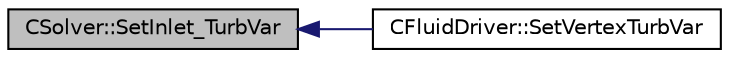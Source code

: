 digraph "CSolver::SetInlet_TurbVar"
{
  edge [fontname="Helvetica",fontsize="10",labelfontname="Helvetica",labelfontsize="10"];
  node [fontname="Helvetica",fontsize="10",shape=record];
  rankdir="LR";
  Node4569 [label="CSolver::SetInlet_TurbVar",height=0.2,width=0.4,color="black", fillcolor="grey75", style="filled", fontcolor="black"];
  Node4569 -> Node4570 [dir="back",color="midnightblue",fontsize="10",style="solid",fontname="Helvetica"];
  Node4570 [label="CFluidDriver::SetVertexTurbVar",height=0.2,width=0.4,color="black", fillcolor="white", style="filled",URL="$class_c_fluid_driver.html#a38fc946f69d7eba6165bb7cc47ecf71b",tooltip="Set a turbulence variable on a specified inlet marker. "];
}
